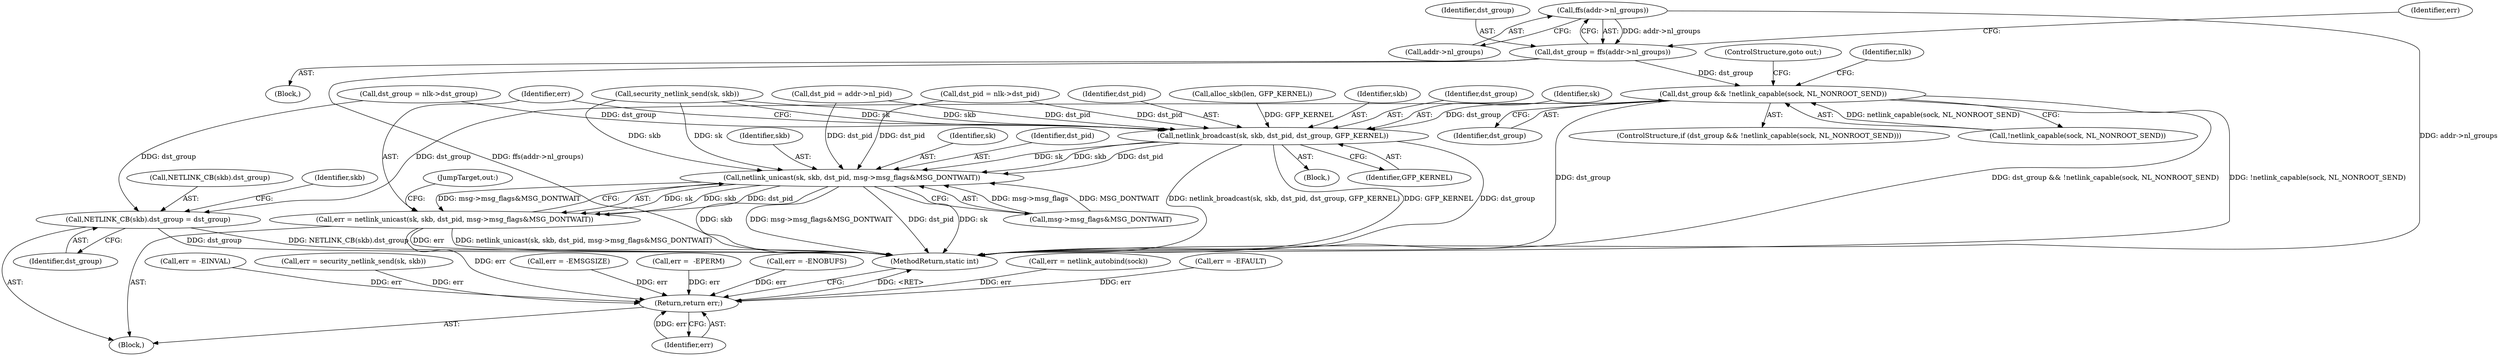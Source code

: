digraph "0_linux_20e1db19db5d6b9e4e83021595eab0dc8f107bef_0@pointer" {
"1000192" [label="(Call,ffs(addr->nl_groups))"];
"1000190" [label="(Call,dst_group = ffs(addr->nl_groups))"];
"1000201" [label="(Call,dst_group && !netlink_capable(sock, NL_NONROOT_SEND))"];
"1000268" [label="(Call,NETLINK_CB(skb).dst_group = dst_group)"];
"1000321" [label="(Call,netlink_broadcast(sk, skb, dst_pid, dst_group, GFP_KERNEL))"];
"1000329" [label="(Call,netlink_unicast(sk, skb, dst_pid, msg->msg_flags&MSG_DONTWAIT))"];
"1000327" [label="(Call,err = netlink_unicast(sk, skb, dst_pid, msg->msg_flags&MSG_DONTWAIT))"];
"1000343" [label="(Return,return err;)"];
"1000173" [label="(Block,)"];
"1000190" [label="(Call,dst_group = ffs(addr->nl_groups))"];
"1000330" [label="(Identifier,sk)"];
"1000338" [label="(JumpTarget,out:)"];
"1000192" [label="(Call,ffs(addr->nl_groups))"];
"1000226" [label="(Call,err = netlink_autobind(sock))"];
"1000321" [label="(Call,netlink_broadcast(sk, skb, dst_pid, dst_group, GFP_KERNEL))"];
"1000285" [label="(Call,err = -EFAULT)"];
"1000329" [label="(Call,netlink_unicast(sk, skb, dst_pid, msg->msg_flags&MSG_DONTWAIT))"];
"1000200" [label="(ControlStructure,if (dst_group && !netlink_capable(sock, NL_NONROOT_SEND)))"];
"1000324" [label="(Identifier,dst_pid)"];
"1000210" [label="(Call,dst_pid = nlk->dst_pid)"];
"1000252" [label="(Call,alloc_skb(len, GFP_KERNEL))"];
"1000203" [label="(Call,!netlink_capable(sock, NL_NONROOT_SEND))"];
"1000343" [label="(Return,return err;)"];
"1000333" [label="(Call,msg->msg_flags&MSG_DONTWAIT)"];
"1000174" [label="(Call,err = -EINVAL)"];
"1000191" [label="(Identifier,dst_group)"];
"1000105" [label="(Block,)"];
"1000269" [label="(Call,NETLINK_CB(skb).dst_group)"];
"1000315" [label="(Block,)"];
"1000344" [label="(Identifier,err)"];
"1000327" [label="(Call,err = netlink_unicast(sk, skb, dst_pid, msg->msg_flags&MSG_DONTWAIT))"];
"1000197" [label="(Identifier,err)"];
"1000345" [label="(MethodReturn,static int)"];
"1000207" [label="(ControlStructure,goto out;)"];
"1000201" [label="(Call,dst_group && !netlink_capable(sock, NL_NONROOT_SEND))"];
"1000328" [label="(Identifier,err)"];
"1000302" [label="(Call,err = security_netlink_send(sk, skb))"];
"1000233" [label="(Call,err = -EMSGSIZE)"];
"1000273" [label="(Identifier,dst_group)"];
"1000332" [label="(Identifier,dst_pid)"];
"1000323" [label="(Identifier,skb)"];
"1000326" [label="(Identifier,GFP_KERNEL)"];
"1000215" [label="(Call,dst_group = nlk->dst_group)"];
"1000331" [label="(Identifier,skb)"];
"1000196" [label="(Call,err =  -EPERM)"];
"1000223" [label="(Identifier,nlk)"];
"1000268" [label="(Call,NETLINK_CB(skb).dst_group = dst_group)"];
"1000304" [label="(Call,security_netlink_send(sk, skb))"];
"1000325" [label="(Identifier,dst_group)"];
"1000246" [label="(Call,err = -ENOBUFS)"];
"1000322" [label="(Identifier,sk)"];
"1000193" [label="(Call,addr->nl_groups)"];
"1000202" [label="(Identifier,dst_group)"];
"1000185" [label="(Call,dst_pid = addr->nl_pid)"];
"1000276" [label="(Identifier,skb)"];
"1000192" -> "1000190"  [label="AST: "];
"1000192" -> "1000193"  [label="CFG: "];
"1000193" -> "1000192"  [label="AST: "];
"1000190" -> "1000192"  [label="CFG: "];
"1000192" -> "1000345"  [label="DDG: addr->nl_groups"];
"1000192" -> "1000190"  [label="DDG: addr->nl_groups"];
"1000190" -> "1000173"  [label="AST: "];
"1000191" -> "1000190"  [label="AST: "];
"1000197" -> "1000190"  [label="CFG: "];
"1000190" -> "1000345"  [label="DDG: ffs(addr->nl_groups)"];
"1000190" -> "1000201"  [label="DDG: dst_group"];
"1000201" -> "1000200"  [label="AST: "];
"1000201" -> "1000202"  [label="CFG: "];
"1000201" -> "1000203"  [label="CFG: "];
"1000202" -> "1000201"  [label="AST: "];
"1000203" -> "1000201"  [label="AST: "];
"1000207" -> "1000201"  [label="CFG: "];
"1000223" -> "1000201"  [label="CFG: "];
"1000201" -> "1000345"  [label="DDG: dst_group && !netlink_capable(sock, NL_NONROOT_SEND)"];
"1000201" -> "1000345"  [label="DDG: !netlink_capable(sock, NL_NONROOT_SEND)"];
"1000201" -> "1000345"  [label="DDG: dst_group"];
"1000203" -> "1000201"  [label="DDG: netlink_capable(sock, NL_NONROOT_SEND)"];
"1000201" -> "1000268"  [label="DDG: dst_group"];
"1000201" -> "1000321"  [label="DDG: dst_group"];
"1000268" -> "1000105"  [label="AST: "];
"1000268" -> "1000273"  [label="CFG: "];
"1000269" -> "1000268"  [label="AST: "];
"1000273" -> "1000268"  [label="AST: "];
"1000276" -> "1000268"  [label="CFG: "];
"1000268" -> "1000345"  [label="DDG: NETLINK_CB(skb).dst_group"];
"1000268" -> "1000345"  [label="DDG: dst_group"];
"1000215" -> "1000268"  [label="DDG: dst_group"];
"1000321" -> "1000315"  [label="AST: "];
"1000321" -> "1000326"  [label="CFG: "];
"1000322" -> "1000321"  [label="AST: "];
"1000323" -> "1000321"  [label="AST: "];
"1000324" -> "1000321"  [label="AST: "];
"1000325" -> "1000321"  [label="AST: "];
"1000326" -> "1000321"  [label="AST: "];
"1000328" -> "1000321"  [label="CFG: "];
"1000321" -> "1000345"  [label="DDG: GFP_KERNEL"];
"1000321" -> "1000345"  [label="DDG: dst_group"];
"1000321" -> "1000345"  [label="DDG: netlink_broadcast(sk, skb, dst_pid, dst_group, GFP_KERNEL)"];
"1000304" -> "1000321"  [label="DDG: sk"];
"1000304" -> "1000321"  [label="DDG: skb"];
"1000185" -> "1000321"  [label="DDG: dst_pid"];
"1000210" -> "1000321"  [label="DDG: dst_pid"];
"1000215" -> "1000321"  [label="DDG: dst_group"];
"1000252" -> "1000321"  [label="DDG: GFP_KERNEL"];
"1000321" -> "1000329"  [label="DDG: sk"];
"1000321" -> "1000329"  [label="DDG: skb"];
"1000321" -> "1000329"  [label="DDG: dst_pid"];
"1000329" -> "1000327"  [label="AST: "];
"1000329" -> "1000333"  [label="CFG: "];
"1000330" -> "1000329"  [label="AST: "];
"1000331" -> "1000329"  [label="AST: "];
"1000332" -> "1000329"  [label="AST: "];
"1000333" -> "1000329"  [label="AST: "];
"1000327" -> "1000329"  [label="CFG: "];
"1000329" -> "1000345"  [label="DDG: skb"];
"1000329" -> "1000345"  [label="DDG: msg->msg_flags&MSG_DONTWAIT"];
"1000329" -> "1000345"  [label="DDG: dst_pid"];
"1000329" -> "1000345"  [label="DDG: sk"];
"1000329" -> "1000327"  [label="DDG: sk"];
"1000329" -> "1000327"  [label="DDG: skb"];
"1000329" -> "1000327"  [label="DDG: dst_pid"];
"1000329" -> "1000327"  [label="DDG: msg->msg_flags&MSG_DONTWAIT"];
"1000304" -> "1000329"  [label="DDG: sk"];
"1000304" -> "1000329"  [label="DDG: skb"];
"1000185" -> "1000329"  [label="DDG: dst_pid"];
"1000210" -> "1000329"  [label="DDG: dst_pid"];
"1000333" -> "1000329"  [label="DDG: msg->msg_flags"];
"1000333" -> "1000329"  [label="DDG: MSG_DONTWAIT"];
"1000327" -> "1000105"  [label="AST: "];
"1000328" -> "1000327"  [label="AST: "];
"1000338" -> "1000327"  [label="CFG: "];
"1000327" -> "1000345"  [label="DDG: err"];
"1000327" -> "1000345"  [label="DDG: netlink_unicast(sk, skb, dst_pid, msg->msg_flags&MSG_DONTWAIT)"];
"1000327" -> "1000343"  [label="DDG: err"];
"1000343" -> "1000105"  [label="AST: "];
"1000343" -> "1000344"  [label="CFG: "];
"1000344" -> "1000343"  [label="AST: "];
"1000345" -> "1000343"  [label="CFG: "];
"1000343" -> "1000345"  [label="DDG: <RET>"];
"1000344" -> "1000343"  [label="DDG: err"];
"1000285" -> "1000343"  [label="DDG: err"];
"1000226" -> "1000343"  [label="DDG: err"];
"1000302" -> "1000343"  [label="DDG: err"];
"1000196" -> "1000343"  [label="DDG: err"];
"1000233" -> "1000343"  [label="DDG: err"];
"1000174" -> "1000343"  [label="DDG: err"];
"1000246" -> "1000343"  [label="DDG: err"];
}
